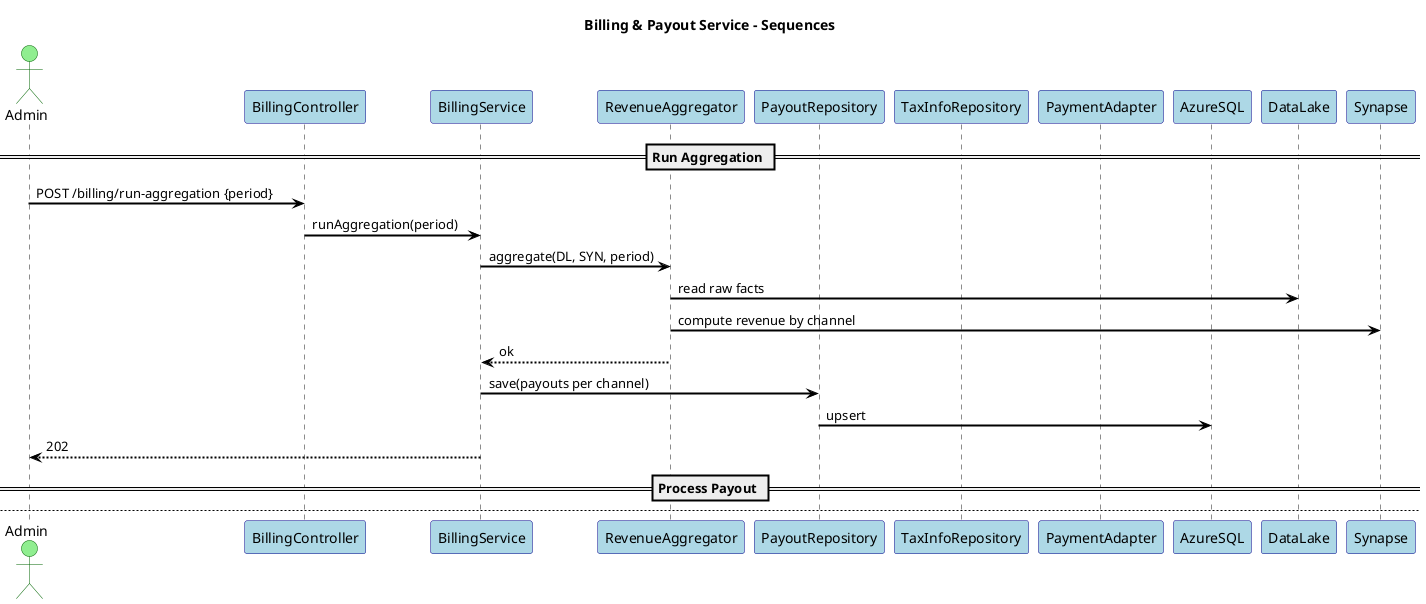 @startuml
title Billing & Payout Service - Sequences

skinparam shadowing false
skinparam fontName "Helvetica"
skinparam titleFontName "Helvetica"
skinparam legendFontName "Helvetica"
skinparam noteFontName "Helvetica"
skinparam backgroundColor white
skinparam participantBackgroundColor lightblue
skinparam participantBorderColor darkblue
skinparam actorBackgroundColor lightgreen
skinparam actorBorderColor darkgreen
skinparam arrowColor black
skinparam arrowThickness 2
skinparam sequenceArrowThickness 2
skinparam sequenceMessageAlignment left
skinparam sequenceReferenceBackgroundColor lightyellow
skinparam sequenceReferenceBorderColor black


actor Admin
participant "BillingController" as C
participant "BillingService" as S
participant "RevenueAggregator" as Agg
participant "PayoutRepository" as Repo
participant "TaxInfoRepository" as Tax
participant "PaymentAdapter" as Pay
participant "AzureSQL" as SQL
participant "DataLake" as DL
participant "Synapse" as SYN

== Run Aggregation ==
Admin -> C: POST /billing/run-aggregation {period}
C -> S: runAggregation(period)
S -> Agg: aggregate(DL, SYN, period)
Agg -> DL: read raw facts
Agg -> SYN: compute revenue by channel
Agg --> S: ok
S -> Repo: save(payouts per channel)
Repo -> SQL: upsert
S --> Admin: 202

== Process Payout ==
newpage Process Payout
Admin -> C: POST /billing/payouts/process {payoutId}
C -> S: processPayout(payoutId)
S -> Repo: findByChannel(channelId) / get payout
Repo --> S: Payout
S -> Tax: get(channelId)
Tax --> S: TaxInfo
S -> Pay: transfer(channelId, net)
Pay --> S: PaymentResult
S -> Repo: updateStatus(payoutId, PAID)
S --> Admin: 200

@enduml
